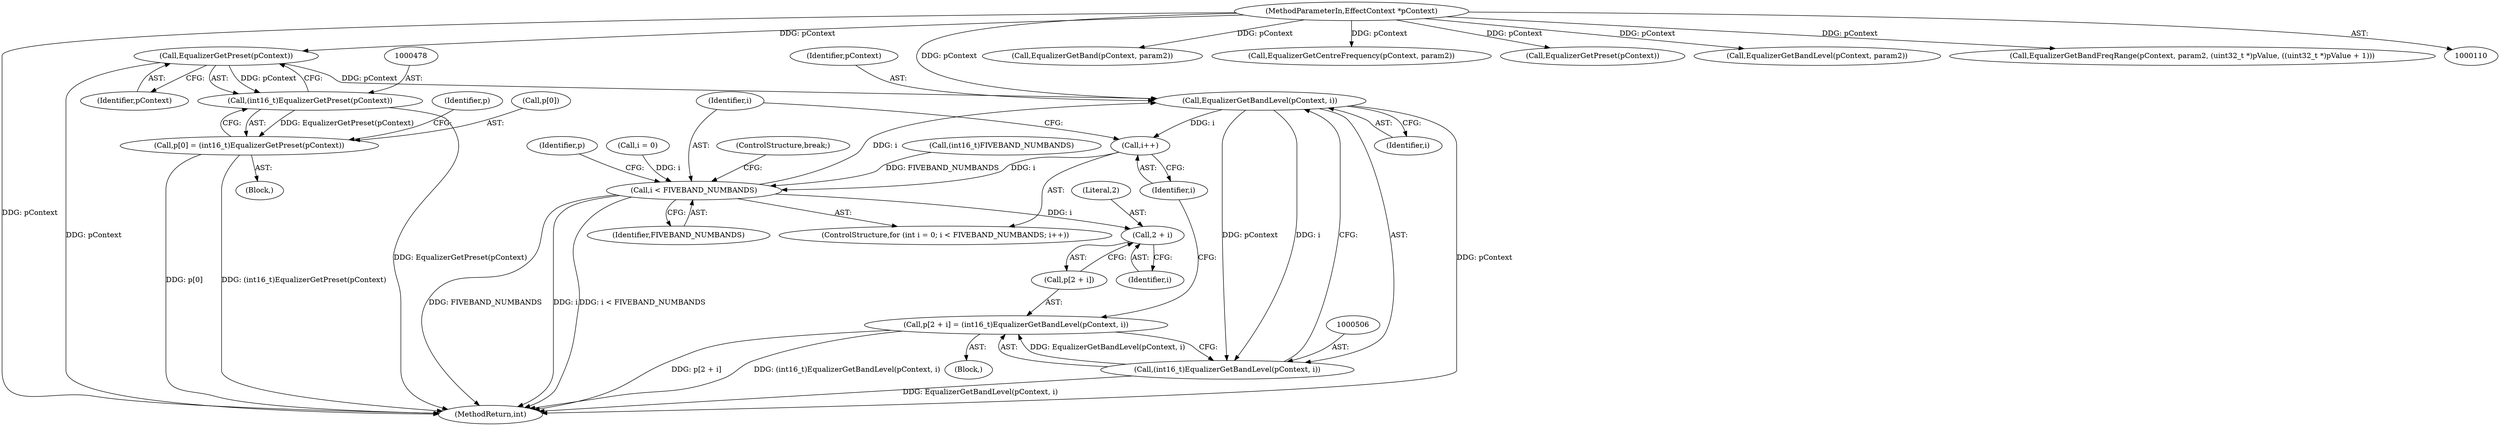 digraph "0_Android_c66c43ad571ed2590dcd55a762c73c90d9744bac@pointer" {
"1000479" [label="(Call,EqualizerGetPreset(pContext))"];
"1000111" [label="(MethodParameterIn,EffectContext *pContext)"];
"1000477" [label="(Call,(int16_t)EqualizerGetPreset(pContext))"];
"1000473" [label="(Call,p[0] = (int16_t)EqualizerGetPreset(pContext))"];
"1000507" [label="(Call,EqualizerGetBandLevel(pContext, i))"];
"1000496" [label="(Call,i++)"];
"1000493" [label="(Call,i < FIVEBAND_NUMBANDS)"];
"1000502" [label="(Call,2 + i)"];
"1000505" [label="(Call,(int16_t)EqualizerGetBandLevel(pContext, i))"];
"1000499" [label="(Call,p[2 + i] = (int16_t)EqualizerGetBandLevel(pContext, i))"];
"1000483" [label="(Identifier,p)"];
"1000509" [label="(Identifier,i)"];
"1000479" [label="(Call,EqualizerGetPreset(pContext))"];
"1000499" [label="(Call,p[2 + i] = (int16_t)EqualizerGetBandLevel(pContext, i))"];
"1000496" [label="(Call,i++)"];
"1000473" [label="(Call,p[0] = (int16_t)EqualizerGetPreset(pContext))"];
"1000507" [label="(Call,EqualizerGetBandLevel(pContext, i))"];
"1000508" [label="(Identifier,pContext)"];
"1000504" [label="(Identifier,i)"];
"1000394" [label="(Call,EqualizerGetBand(pContext, param2))"];
"1000485" [label="(Call,(int16_t)FIVEBAND_NUMBANDS)"];
"1000474" [label="(Call,p[0])"];
"1000480" [label="(Identifier,pContext)"];
"1000477" [label="(Call,(int16_t)EqualizerGetPreset(pContext))"];
"1000501" [label="(Identifier,p)"];
"1000351" [label="(Call,EqualizerGetCentreFrequency(pContext, param2))"];
"1000406" [label="(Call,EqualizerGetPreset(pContext))"];
"1000327" [label="(Call,EqualizerGetBandLevel(pContext, param2))"];
"1000490" [label="(Call,i = 0)"];
"1000500" [label="(Call,p[2 + i])"];
"1000505" [label="(Call,(int16_t)EqualizerGetBandLevel(pContext, i))"];
"1000502" [label="(Call,2 + i)"];
"1000494" [label="(Identifier,i)"];
"1000488" [label="(ControlStructure,for (int i = 0; i < FIVEBAND_NUMBANDS; i++))"];
"1000111" [label="(MethodParameterIn,EffectContext *pContext)"];
"1000370" [label="(Call,EqualizerGetBandFreqRange(pContext, param2, (uint32_t *)pValue, ((uint32_t *)pValue + 1)))"];
"1000503" [label="(Literal,2)"];
"1000497" [label="(Identifier,i)"];
"1000495" [label="(Identifier,FIVEBAND_NUMBANDS)"];
"1000493" [label="(Call,i < FIVEBAND_NUMBANDS)"];
"1000510" [label="(ControlStructure,break;)"];
"1000498" [label="(Block,)"];
"1000522" [label="(MethodReturn,int)"];
"1000464" [label="(Block,)"];
"1000479" -> "1000477"  [label="AST: "];
"1000479" -> "1000480"  [label="CFG: "];
"1000480" -> "1000479"  [label="AST: "];
"1000477" -> "1000479"  [label="CFG: "];
"1000479" -> "1000522"  [label="DDG: pContext"];
"1000479" -> "1000477"  [label="DDG: pContext"];
"1000111" -> "1000479"  [label="DDG: pContext"];
"1000479" -> "1000507"  [label="DDG: pContext"];
"1000111" -> "1000110"  [label="AST: "];
"1000111" -> "1000522"  [label="DDG: pContext"];
"1000111" -> "1000327"  [label="DDG: pContext"];
"1000111" -> "1000351"  [label="DDG: pContext"];
"1000111" -> "1000370"  [label="DDG: pContext"];
"1000111" -> "1000394"  [label="DDG: pContext"];
"1000111" -> "1000406"  [label="DDG: pContext"];
"1000111" -> "1000507"  [label="DDG: pContext"];
"1000477" -> "1000473"  [label="AST: "];
"1000478" -> "1000477"  [label="AST: "];
"1000473" -> "1000477"  [label="CFG: "];
"1000477" -> "1000522"  [label="DDG: EqualizerGetPreset(pContext)"];
"1000477" -> "1000473"  [label="DDG: EqualizerGetPreset(pContext)"];
"1000473" -> "1000464"  [label="AST: "];
"1000474" -> "1000473"  [label="AST: "];
"1000483" -> "1000473"  [label="CFG: "];
"1000473" -> "1000522"  [label="DDG: p[0]"];
"1000473" -> "1000522"  [label="DDG: (int16_t)EqualizerGetPreset(pContext)"];
"1000507" -> "1000505"  [label="AST: "];
"1000507" -> "1000509"  [label="CFG: "];
"1000508" -> "1000507"  [label="AST: "];
"1000509" -> "1000507"  [label="AST: "];
"1000505" -> "1000507"  [label="CFG: "];
"1000507" -> "1000522"  [label="DDG: pContext"];
"1000507" -> "1000496"  [label="DDG: i"];
"1000507" -> "1000505"  [label="DDG: pContext"];
"1000507" -> "1000505"  [label="DDG: i"];
"1000493" -> "1000507"  [label="DDG: i"];
"1000496" -> "1000488"  [label="AST: "];
"1000496" -> "1000497"  [label="CFG: "];
"1000497" -> "1000496"  [label="AST: "];
"1000494" -> "1000496"  [label="CFG: "];
"1000496" -> "1000493"  [label="DDG: i"];
"1000493" -> "1000488"  [label="AST: "];
"1000493" -> "1000495"  [label="CFG: "];
"1000494" -> "1000493"  [label="AST: "];
"1000495" -> "1000493"  [label="AST: "];
"1000501" -> "1000493"  [label="CFG: "];
"1000510" -> "1000493"  [label="CFG: "];
"1000493" -> "1000522"  [label="DDG: i"];
"1000493" -> "1000522"  [label="DDG: i < FIVEBAND_NUMBANDS"];
"1000493" -> "1000522"  [label="DDG: FIVEBAND_NUMBANDS"];
"1000490" -> "1000493"  [label="DDG: i"];
"1000485" -> "1000493"  [label="DDG: FIVEBAND_NUMBANDS"];
"1000493" -> "1000502"  [label="DDG: i"];
"1000502" -> "1000500"  [label="AST: "];
"1000502" -> "1000504"  [label="CFG: "];
"1000503" -> "1000502"  [label="AST: "];
"1000504" -> "1000502"  [label="AST: "];
"1000500" -> "1000502"  [label="CFG: "];
"1000505" -> "1000499"  [label="AST: "];
"1000506" -> "1000505"  [label="AST: "];
"1000499" -> "1000505"  [label="CFG: "];
"1000505" -> "1000522"  [label="DDG: EqualizerGetBandLevel(pContext, i)"];
"1000505" -> "1000499"  [label="DDG: EqualizerGetBandLevel(pContext, i)"];
"1000499" -> "1000498"  [label="AST: "];
"1000500" -> "1000499"  [label="AST: "];
"1000497" -> "1000499"  [label="CFG: "];
"1000499" -> "1000522"  [label="DDG: p[2 + i]"];
"1000499" -> "1000522"  [label="DDG: (int16_t)EqualizerGetBandLevel(pContext, i)"];
}
